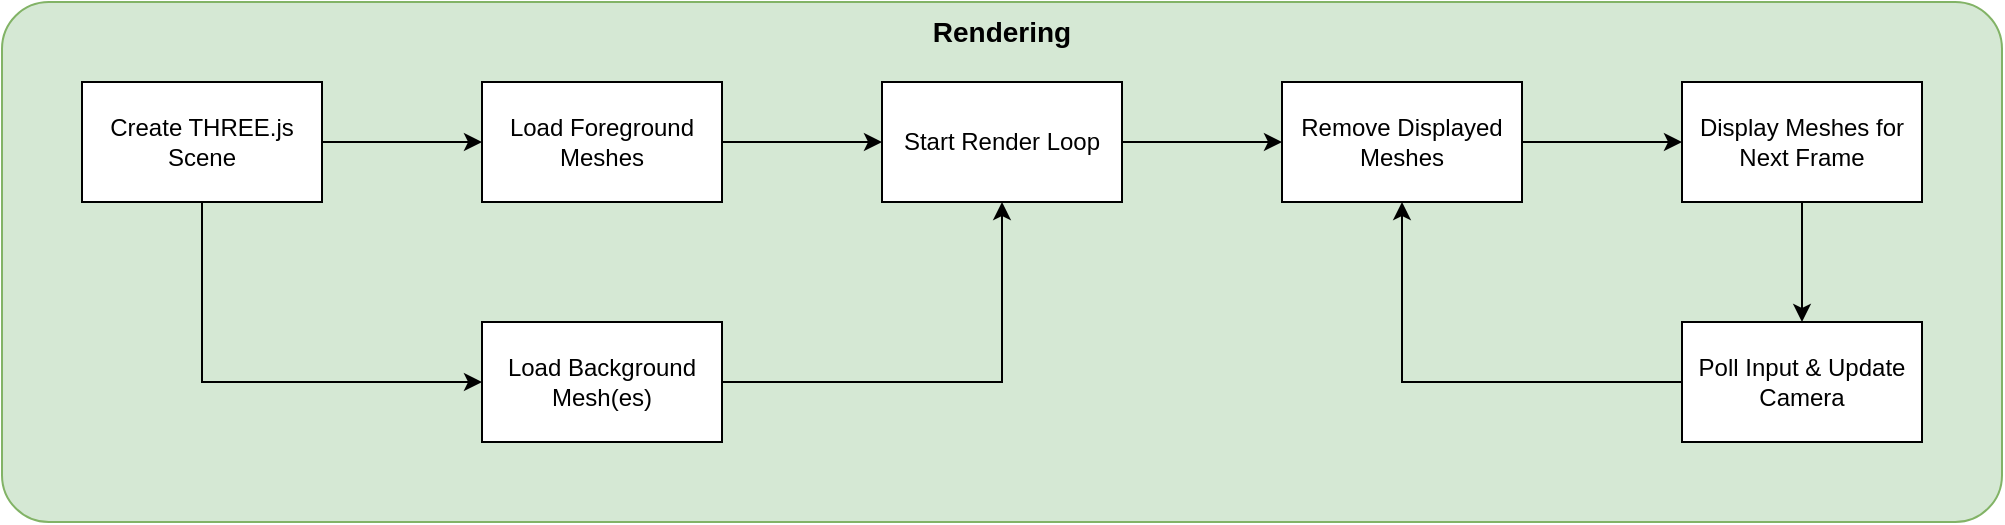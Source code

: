 <mxfile version="20.2.0" type="device"><diagram id="d-LCyfNYZBzEbK4EV0Z-" name="Page-1"><mxGraphModel dx="1239" dy="1085" grid="1" gridSize="10" guides="1" tooltips="1" connect="1" arrows="1" fold="1" page="1" pageScale="1" pageWidth="827" pageHeight="1169" math="0" shadow="0"><root><mxCell id="0"/><mxCell id="1" parent="0"/><mxCell id="l45__BnXiLTkYu0hCxEq-22" value="" style="rounded=1;whiteSpace=wrap;html=1;arcSize=9;fillColor=#d5e8d4;strokeColor=#82b366;" parent="1" vertex="1"><mxGeometry x="840" width="1000" height="260" as="geometry"/></mxCell><mxCell id="l45__BnXiLTkYu0hCxEq-6" value="" style="edgeStyle=orthogonalEdgeStyle;rounded=0;orthogonalLoop=1;jettySize=auto;html=1;entryX=0;entryY=0.5;entryDx=0;entryDy=0;" parent="1" source="l45__BnXiLTkYu0hCxEq-3" target="l45__BnXiLTkYu0hCxEq-5" edge="1"><mxGeometry relative="1" as="geometry"/></mxCell><mxCell id="l45__BnXiLTkYu0hCxEq-8" value="" style="edgeStyle=orthogonalEdgeStyle;rounded=0;orthogonalLoop=1;jettySize=auto;html=1;entryX=0;entryY=0.5;entryDx=0;entryDy=0;exitX=0.5;exitY=1;exitDx=0;exitDy=0;" parent="1" source="l45__BnXiLTkYu0hCxEq-3" target="l45__BnXiLTkYu0hCxEq-7" edge="1"><mxGeometry relative="1" as="geometry"/></mxCell><mxCell id="l45__BnXiLTkYu0hCxEq-3" value="Create THREE.js Scene" style="rounded=0;whiteSpace=wrap;html=1;labelBackgroundColor=none;" parent="1" vertex="1"><mxGeometry x="880" y="40" width="120" height="60" as="geometry"/></mxCell><mxCell id="l45__BnXiLTkYu0hCxEq-4" value="&lt;b style=&quot;font-size: 14px;&quot;&gt;Rendering&lt;/b&gt;" style="text;html=1;strokeColor=none;fillColor=none;align=center;verticalAlign=middle;whiteSpace=wrap;rounded=0;labelBackgroundColor=none;fontSize=14;" parent="1" vertex="1"><mxGeometry x="1280" width="120" height="30" as="geometry"/></mxCell><mxCell id="l45__BnXiLTkYu0hCxEq-10" value="" style="edgeStyle=orthogonalEdgeStyle;rounded=0;orthogonalLoop=1;jettySize=auto;html=1;entryX=0;entryY=0.5;entryDx=0;entryDy=0;" parent="1" source="l45__BnXiLTkYu0hCxEq-5" target="l45__BnXiLTkYu0hCxEq-9" edge="1"><mxGeometry relative="1" as="geometry"/></mxCell><mxCell id="l45__BnXiLTkYu0hCxEq-5" value="Load Foreground Meshes" style="rounded=0;whiteSpace=wrap;html=1;labelBackgroundColor=none;" parent="1" vertex="1"><mxGeometry x="1080" y="40" width="120" height="60" as="geometry"/></mxCell><mxCell id="l45__BnXiLTkYu0hCxEq-11" style="edgeStyle=orthogonalEdgeStyle;rounded=0;orthogonalLoop=1;jettySize=auto;html=1;exitX=1;exitY=0.5;exitDx=0;exitDy=0;entryX=0.5;entryY=1;entryDx=0;entryDy=0;" parent="1" source="l45__BnXiLTkYu0hCxEq-7" target="l45__BnXiLTkYu0hCxEq-9" edge="1"><mxGeometry relative="1" as="geometry"/></mxCell><mxCell id="l45__BnXiLTkYu0hCxEq-7" value="Load Background Mesh(es)" style="rounded=0;whiteSpace=wrap;html=1;labelBackgroundColor=none;" parent="1" vertex="1"><mxGeometry x="1080" y="160" width="120" height="60" as="geometry"/></mxCell><mxCell id="l45__BnXiLTkYu0hCxEq-13" value="" style="edgeStyle=orthogonalEdgeStyle;rounded=0;orthogonalLoop=1;jettySize=auto;html=1;" parent="1" source="l45__BnXiLTkYu0hCxEq-9" target="l45__BnXiLTkYu0hCxEq-12" edge="1"><mxGeometry relative="1" as="geometry"/></mxCell><mxCell id="l45__BnXiLTkYu0hCxEq-9" value="Start Render Loop" style="rounded=0;whiteSpace=wrap;html=1;labelBackgroundColor=none;" parent="1" vertex="1"><mxGeometry x="1280" y="40" width="120" height="60" as="geometry"/></mxCell><mxCell id="l45__BnXiLTkYu0hCxEq-15" value="" style="edgeStyle=orthogonalEdgeStyle;rounded=0;orthogonalLoop=1;jettySize=auto;html=1;" parent="1" source="l45__BnXiLTkYu0hCxEq-12" target="l45__BnXiLTkYu0hCxEq-14" edge="1"><mxGeometry relative="1" as="geometry"/></mxCell><mxCell id="l45__BnXiLTkYu0hCxEq-12" value="Remove Displayed Meshes" style="rounded=0;whiteSpace=wrap;html=1;labelBackgroundColor=none;" parent="1" vertex="1"><mxGeometry x="1480" y="40" width="120" height="60" as="geometry"/></mxCell><mxCell id="l45__BnXiLTkYu0hCxEq-20" value="" style="edgeStyle=orthogonalEdgeStyle;rounded=0;orthogonalLoop=1;jettySize=auto;html=1;" parent="1" source="l45__BnXiLTkYu0hCxEq-14" target="l45__BnXiLTkYu0hCxEq-19" edge="1"><mxGeometry relative="1" as="geometry"/></mxCell><mxCell id="l45__BnXiLTkYu0hCxEq-14" value="Display Meshes for Next Frame" style="rounded=0;whiteSpace=wrap;html=1;labelBackgroundColor=none;" parent="1" vertex="1"><mxGeometry x="1680" y="40" width="120" height="60" as="geometry"/></mxCell><mxCell id="l45__BnXiLTkYu0hCxEq-21" style="edgeStyle=orthogonalEdgeStyle;rounded=0;orthogonalLoop=1;jettySize=auto;html=1;exitX=0;exitY=0.5;exitDx=0;exitDy=0;entryX=0.5;entryY=1;entryDx=0;entryDy=0;" parent="1" source="l45__BnXiLTkYu0hCxEq-19" target="l45__BnXiLTkYu0hCxEq-12" edge="1"><mxGeometry relative="1" as="geometry"/></mxCell><mxCell id="l45__BnXiLTkYu0hCxEq-19" value="Poll Input &amp;amp; Update Camera" style="rounded=0;whiteSpace=wrap;html=1;labelBackgroundColor=none;" parent="1" vertex="1"><mxGeometry x="1680" y="160" width="120" height="60" as="geometry"/></mxCell></root></mxGraphModel></diagram></mxfile>
